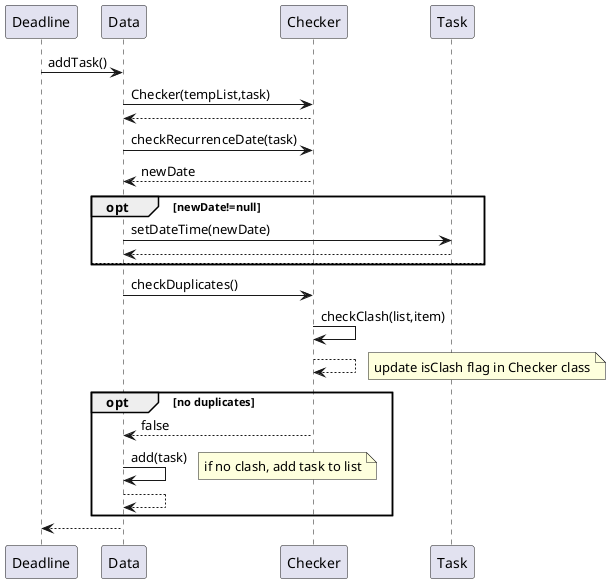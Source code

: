 @startuml
Deadline -> Data: addTask()
Data -> Checker: Checker(tempList,task)
Checker --> Data
Data -> Checker:checkRecurrenceDate(task)
Checker --> Data: newDate
opt newDate!=null
Data -> Task: setDateTime(newDate)
Task -->Data
else
end
Data -> Checker: checkDuplicates()
Checker -> Checker:checkClash(list,item)
Checker --> Checker
note right: update isClash flag in Checker class

opt no duplicates
Checker --> Data: false
Data ->Data: add(task)
note right: if no clash, add task to list
Data-->Data:
end

Data -->Deadline


@enduml
